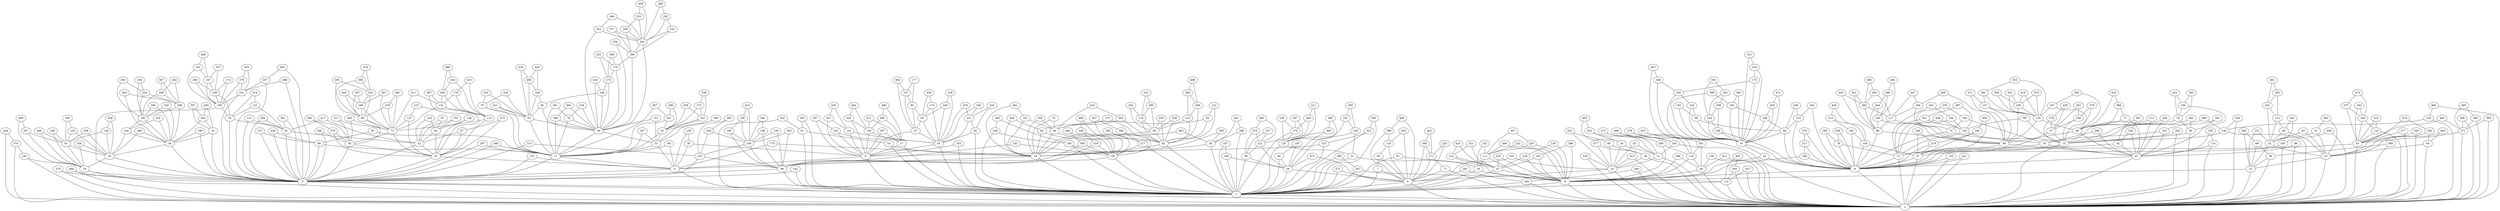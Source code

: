 strict graph G {
0;
1;
2;
4;
5;
6;
7;
8;
9;
10;
11;
12;
13;
14;
15;
16;
17;
18;
19;
20;
21;
22;
23;
24;
25;
26;
27;
28;
29;
30;
31;
32;
33;
34;
35;
36;
37;
38;
39;
40;
41;
42;
43;
44;
45;
46;
47;
48;
49;
50;
51;
52;
53;
54;
55;
56;
57;
58;
59;
60;
61;
62;
63;
64;
65;
66;
67;
68;
69;
70;
71;
72;
73;
74;
75;
76;
77;
78;
79;
80;
81;
82;
83;
84;
85;
86;
87;
88;
89;
90;
91;
92;
93;
94;
95;
96;
97;
98;
99;
100;
101;
102;
103;
104;
105;
106;
107;
108;
109;
110;
111;
112;
113;
114;
115;
116;
117;
118;
119;
120;
121;
122;
123;
124;
125;
126;
127;
128;
129;
130;
131;
132;
133;
134;
135;
136;
137;
138;
139;
140;
141;
142;
143;
144;
145;
146;
147;
148;
149;
150;
151;
152;
153;
154;
155;
156;
157;
158;
159;
160;
161;
162;
163;
164;
165;
166;
167;
168;
169;
170;
171;
172;
173;
174;
175;
176;
177;
178;
179;
180;
181;
182;
183;
184;
185;
186;
187;
188;
189;
190;
191;
192;
193;
194;
195;
196;
197;
198;
199;
200;
201;
202;
203;
204;
205;
206;
207;
208;
209;
210;
211;
212;
213;
214;
215;
216;
217;
218;
219;
220;
221;
222;
223;
224;
225;
226;
227;
228;
229;
230;
231;
232;
233;
234;
235;
236;
237;
238;
239;
240;
241;
242;
243;
244;
245;
246;
247;
248;
249;
250;
251;
252;
253;
254;
255;
256;
257;
258;
259;
260;
261;
262;
263;
264;
265;
266;
267;
268;
269;
270;
271;
272;
273;
274;
275;
276;
277;
278;
279;
280;
281;
282;
283;
284;
285;
286;
287;
288;
289;
290;
291;
292;
293;
294;
295;
296;
297;
298;
299;
300;
301;
302;
303;
304;
305;
306;
307;
308;
309;
310;
311;
312;
313;
314;
315;
316;
317;
318;
319;
320;
321;
322;
323;
324;
325;
326;
327;
328;
329;
330;
331;
332;
333;
334;
335;
336;
337;
338;
339;
340;
341;
342;
343;
344;
345;
346;
347;
348;
349;
350;
351;
352;
353;
354;
355;
356;
357;
358;
359;
360;
361;
362;
363;
364;
365;
366;
367;
368;
369;
370;
371;
372;
373;
374;
375;
376;
377;
378;
379;
380;
381;
382;
383;
384;
385;
386;
387;
388;
389;
390;
391;
392;
393;
394;
395;
396;
397;
398;
399;
400;
401;
402;
403;
404;
405;
406;
407;
408;
409;
410;
411;
412;
413;
414;
415;
416;
417;
418;
419;
420;
421;
422;
423;
424;
425;
426;
427;
428;
429;
430;
431;
432;
433;
434;
435;
436;
437;
438;
439;
440;
441;
442;
443;
444;
445;
446;
447;
448;
449;
450;
451;
452;
453;
454;
455;
456;
457;
458;
459;
460;
461;
462;
463;
464;
465;
466;
467;
468;
469;
470;
471;
472;
473;
474;
475;
476;
477;
478;
479;
480;
481;
482;
483;
484;
485;
486;
487;
488;
489;
490;
491;
492;
493;
494;
495;
496;
497;
498;
499;
500;
224 -- 209;
402 -- 171;
216 -- 70;
183 -- 88;
155 -- 8;
301 -- 0;
127 -- 73;
83 -- 64;
308 -- 55;
30 -- 8;
472 -- 430;
345 -- 2;
259 -- 217;
489 -- 126;
126 -- 1;
458 -- 202;
134 -- 13;
349 -- 27;
81 -- 1;
413 -- 10;
385 -- 267;
381 -- 70;
274 -- 37;
58 -- 2;
220 -- 6;
15 -- 2;
84 -- 14;
307 -- 91;
410 -- 79;
55 -- 41;
316 -- 251;
257 -- 212;
411 -- 120;
336 -- 335;
368 -- 179;
427 -- 114;
55 -- 8;
239 -- 95;
221 -- 11;
155 -- 2;
230 -- 136;
110 -- 2;
119 -- 56;
262 -- 15;
104 -- 29;
159 -- 40;
455 -- 16;
370 -- 212;
79 -- 58;
62 -- 14;
200 -- 113;
275 -- 43;
322 -- 38;
130 -- 4;
226 -- 30;
101 -- 64;
377 -- 202;
280 -- 95;
396 -- 143;
152 -- 18;
432 -- 68;
170 -- 4;
190 -- 185;
381 -- 11;
449 -- 161;
187 -- 11;
24 -- 6;
444 -- 374;
50 -- 0;
411 -- 265;
20 -- 12;
93 -- 65;
38 -- 11;
416 -- 34;
274 -- 15;
302 -- 88;
488 -- 116;
148 -- 85;
132 -- 113;
315 -- 9;
285 -- 271;
398 -- 119;
170 -- 14;
38 -- 31;
266 -- 264;
62 -- 1;
293 -- 169;
222 -- 33;
268 -- 109;
169 -- 110;
263 -- 34;
50 -- 23;
102 -- 99;
106 -- 79;
346 -- 11;
35 -- 9;
156 -- 124;
250 -- 222;
342 -- 8;
191 -- 120;
415 -- 108;
107 -- 57;
313 -- 0;
69 -- 59;
103 -- 41;
375 -- 62;
484 -- 0;
499 -- 230;
77 -- 41;
448 -- 91;
451 -- 13;
167 -- 1;
261 -- 116;
150 -- 46;
395 -- 117;
408 -- 5;
439 -- 274;
139 -- 99;
211 -- 184;
227 -- 127;
43 -- 2;
424 -- 47;
313 -- 102;
490 -- 206;
60 -- 26;
406 -- 269;
496 -- 181;
90 -- 0;
137 -- 0;
347 -- 176;
434 -- 75;
149 -- 1;
71 -- 5;
350 -- 125;
378 -- 50;
158 -- 72;
474 -- 25;
158 -- 55;
19 -- 0;
193 -- 35;
97 -- 94;
117 -- 49;
251 -- 35;
485 -- 285;
305 -- 34;
392 -- 237;
373 -- 12;
226 -- 189;
91 -- 29;
114 -- 2;
131 -- 0;
314 -- 43;
461 -- 162;
331 -- 30;
217 -- 1;
198 -- 108;
471 -- 105;
124 -- 98;
284 -- 61;
473 -- 275;
299 -- 2;
324 -- 136;
187 -- 31;
117 -- 88;
382 -- 15;
32 -- 25;
464 -- 126;
437 -- 126;
120 -- 1;
394 -- 300;
387 -- 15;
304 -- 99;
445 -- 271;
213 -- 154;
219 -- 27;
452 -- 95;
221 -- 53;
182 -- 34;
323 -- 1;
380 -- 217;
252 -- 60;
433 -- 334;
195 -- 115;
205 -- 14;
268 -- 100;
436 -- 8;
22 -- 2;
10 -- 5;
378 -- 23;
441 -- 88;
467 -- 220;
255 -- 53;
338 -- 273;
18 -- 1;
494 -- 111;
17 -- 9;
267 -- 114;
176 -- 1;
405 -- 196;
47 -- 1;
298 -- 226;
343 -- 251;
375 -- 84;
353 -- 42;
244 -- 13;
33 -- 31;
177 -- 107;
324 -- 2;
431 -- 244;
88 -- 49;
383 -- 215;
168 -- 66;
129 -- 6;
173 -- 148;
333 -- 10;
141 -- 35;
339 -- 128;
135 -- 49;
487 -- 451;
249 -- 65;
372 -- 23;
439 -- 37;
10 -- 2;
78 -- 13;
480 -- 19;
372 -- 67;
428 -- 13;
335 -- 2;
154 -- 8;
472 -- 30;
47 -- 6;
71 -- 2;
314 -- 110;
486 -- 200;
456 -- 260;
450 -- 45;
380 -- 126;
403 -- 88;
406 -- 53;
162 -- 32;
243 -- 38;
264 -- 183;
258 -- 35;
462 -- 105;
147 -- 109;
213 -- 180;
422 -- 16;
329 -- 2;
208 -- 188;
257 -- 96;
432 -- 388;
113 -- 73;
260 -- 219;
454 -- 84;
356 -- 332;
440 -- 202;
167 -- 149;
470 -- 238;
120 -- 21;
52 -- 23;
247 -- 181;
210 -- 8;
64 -- 14;
288 -- 1;
45 -- 34;
458 -- 233;
334 -- 64;
116 -- 6;
309 -- 28;
336 -- 2;
108 -- 99;
16 -- 12;
288 -- 36;
46 -- 1;
455 -- 422;
480 -- 307;
418 -- 238;
185 -- 108;
182 -- 144;
393 -- 25;
199 -- 34;
96 -- 28;
122 -- 62;
291 -- 157;
217 -- 126;
271 -- 2;
363 -- 79;
386 -- 309;
135 -- 68;
417 -- 61;
431 -- 13;
443 -- 73;
404 -- 209;
94 -- 52;
236 -- 210;
236 -- 66;
9 -- 4;
203 -- 173;
358 -- 29;
373 -- 165;
125 -- 29;
351 -- 37;
97 -- 52;
210 -- 66;
143 -- 47;
74 -- 0;
308 -- 41;
34 -- 29;
282 -- 48;
54 -- 14;
206 -- 17;
414 -- 74;
289 -- 182;
194 -- 2;
85 -- 38;
126 -- 99;
354 -- 291;
128 -- 120;
409 -- 160;
440 -- 322;
481 -- 101;
6 -- 1;
7 -- 5;
26 -- 10;
296 -- 40;
445 -- 43;
282 -- 32;
44 -- 2;
438 -- 95;
425 -- 181;
72 -- 55;
91 -- 19;
276 -- 72;
277 -- 43;
171 -- 71;
207 -- 80;
345 -- 114;
247 -- 0;
250 -- 33;
436 -- 78;
450 -- 263;
312 -- 118;
430 -- 30;
19 -- 2;
160 -- 117;
290 -- 33;
86 -- 2;
197 -- 9;
331 -- 254;
318 -- 10;
138 -- 23;
51 -- 32;
175 -- 156;
147 -- 100;
340 -- 140;
138 -- 94;
164 -- 14;
356 -- 226;
374 -- 2;
300 -- 11;
125 -- 91;
11 -- 4;
394 -- 38;
240 -- 2;
108 -- 102;
37 -- 13;
426 -- 146;
449 -- 147;
61 -- 0;
109 -- 100;
113 -- 23;
128 -- 21;
479 -- 73;
212 -- 28;
106 -- 58;
318 -- 2;
441 -- 302;
298 -- 189;
75 -- 53;
70 -- 38;
14 -- 4;
269 -- 53;
465 -- 378;
98 -- 30;
348 -- 30;
301 -- 61;
463 -- 14;
228 -- 140;
140 -- 126;
123 -- 48;
0 -- 2;
70 -- 11;
75 -- 11;
92 -- 90;
330 -- 224;
99 -- 0;
112 -- 41;
185 -- 99;
266 -- 183;
369 -- 34;
249 -- 35;
475 -- 28;
180 -- 154;
189 -- 8;
100 -- 74;
27 -- 2;
291 -- 135;
215 -- 62;
326 -- 9;
204 -- 102;
174 -- 65;
478 -- 253;
382 -- 58;
293 -- 43;
188 -- 38;
316 -- 82;
365 -- 2;
263 -- 45;
363 -- 106;
215 -- 95;
307 -- 19;
81 -- 54;
133 -- 4;
12 -- 10;
145 -- 30;
42 -- 41;
370 -- 96;
464 -- 384;
57 -- 35;
229 -- 176;
84 -- 62;
202 -- 188;
353 -- 41;
156 -- 30;
218 -- 129;
63 -- 32;
144 -- 29;
422 -- 12;
412 -- 2;
199 -- 0;
321 -- 214;
496 -- 0;
271 -- 43;
101 -- 14;
30 -- 24;
121 -- 61;
344 -- 108;
21 -- 18;
211 -- 8;
243 -- 148;
390 -- 253;
470 -- 135;
321 -- 47;
228 -- 1;
265 -- 120;
407 -- 30;
80 -- 50;
335 -- 13;
408 -- 398;
423 -- 178;
40 -- 6;
5 -- 1;
246 -- 116;
151 -- 31;
122 -- 83;
139 -- 108;
41 -- 2;
36 -- 1;
270 -- 0;
109 -- 74;
454 -- 14;
46 -- 28;
389 -- 30;
235 -- 47;
297 -- 0;
342 -- 210;
351 -- 248;
453 -- 119;
178 -- 113;
231 -- 22;
495 -- 253;
232 -- 188;
166 -- 91;
315 -- 1;
104 -- 19;
118 -- 95;
146 -- 29;
330 -- 182;
89 -- 4;
223 -- 111;
63 -- 25;
181 -- 100;
371 -- 49;
371 -- 157;
457 -- 73;
466 -- 15;
329 -- 43;
254 -- 30;
311 -- 73;
377 -- 188;
491 -- 73;
365 -- 271;
295 -- 224;
48 -- 32;
33 -- 11;
42 -- 8;
319 -- 99;
360 -- 30;
368 -- 173;
234 -- 200;
286 -- 242;
444 -- 2;
161 -- 147;
23 -- 4;
73 -- 23;
131 -- 61;
48 -- 25;
430 -- 168;
410 -- 106;
273 -- 222;
456 -- 27;
69 -- 22;
36 -- 14;
162 -- 123;
264 -- 88;
482 -- 209;
476 -- 251;
476 -- 35;
486 -- 234;
401 -- 36;
292 -- 183;
34 -- 0;
245 -- 30;
376 -- 8;
160 -- 49;
165 -- 12;
284 -- 0;
66 -- 8;
384 -- 126;
12 -- 2;
421 -- 8;
209 -- 182;
245 -- 168;
492 -- 204;
311 -- 132;
105 -- 9;
303 -- 238;
466 -- 136;
183 -- 49;
129 -- 47;
145 -- 98;
37 -- 15;
482 -- 289;
184 -- 8;
59 -- 22;
239 -- 62;
67 -- 23;
253 -- 196;
188 -- 179;
209 -- 34;
280 -- 118;
179 -- 173;
205 -- 36;
379 -- 181;
459 -- 174;
491 -- 479;
96 -- 1;
494 -- 6;
333 -- 5;
487 -- 134;
391 -- 135;
362 -- 69;
174 -- 35;
389 -- 245;
468 -- 2;
471 -- 17;
83 -- 62;
95 -- 62;
399 -- 5;
252 -- 10;
51 -- 25;
429 -- 154;
286 -- 202;
332 -- 298;
425 -- 379;
7 -- 1;
325 -- 261;
66 -- 30;
354 -- 135;
469 -- 44;
388 -- 77;
281 -- 1;
446 -- 0;
477 -- 10;
485 -- 271;
341 -- 41;
45 -- 0;
100 -- 0;
478 -- 390;
442 -- 269;
499 -- 2;
310 -- 52;
214 -- 6;
137 -- 90;
242 -- 232;
273 -- 33;
349 -- 219;
401 -- 288;
405 -- 80;
244 -- 134;
105 -- 17;
357 -- 45;
399 -- 171;
143 -- 6;
25 -- 2;
404 -- 34;
392 -- 68;
299 -- 271;
177 -- 93;
176 -- 120;
216 -- 38;
303 -- 135;
242 -- 202;
292 -- 266;
132 -- 73;
361 -- 353;
420 -- 0;
5 -- 2;
379 -- 100;
390 -- 80;
163 -- 1;
248 -- 15;
159 -- 2;
82 -- 35;
238 -- 49;
305 -- 182;
146 -- 91;
204 -- 108;
61 -- 52;
60 -- 10;
261 -- 40;
115 -- 2;
278 -- 165;
11 -- 0;
95 -- 14;
102 -- 0;
433 -- 64;
76 -- 64;
498 -- 306;
231 -- 32;
312 -- 280;
0 -- 1;
225 -- 5;
208 -- 202;
229 -- 120;
8 -- 2;
258 -- 249;
111 -- 6;
352 -- 1;
157 -- 135;
153 -- 52;
31 -- 11;
154 -- 27;
73 -- 50;
362 -- 22;
412 -- 40;
164 -- 64;
332 -- 226;
413 -- 2;
89 -- 11;
457 -- 196;
220 -- 111;
317 -- 50;
49 -- 8;
181 -- 0;
398 -- 5;
133 -- 0;
275 -- 169;
127 -- 23;
43 -- 27;
98 -- 66;
150 -- 28;
297 -- 11;
230 -- 2;
319 -- 126;
407 -- 348;
238 -- 135;
347 -- 120;
148 -- 38;
142 -- 1;
495 -- 80;
58 -- 15;
287 -- 201;
68 -- 41;
294 -- 68;
300 -- 38;
463 -- 36;
492 -- 102;
212 -- 96;
461 -- 283;
281 -- 194;
153 -- 94;
99 -- 1;
173 -- 38;
364 -- 107;
337 -- 109;
397 -- 193;
194 -- 1;
364 -- 57;
361 -- 42;
327 -- 141;
103 -- 55;
13 -- 8;
31 -- 4;
279 -- 248;
424 -- 214;
443 -- 50;
124 -- 30;
201 -- 33;
304 -- 108;
32 -- 22;
114 -- 1;
302 -- 117;
276 -- 158;
285 -- 2;
448 -- 19;
383 -- 306;
64 -- 62;
325 -- 116;
40 -- 2;
340 -- 228;
334 -- 62;
374 -- 192;
115 -- 41;
393 -- 51;
56 -- 7;
140 -- 1;
434 -- 53;
157 -- 49;
161 -- 100;
184 -- 6;
192 -- 2;
272 -- 1;
171 -- 5;
203 -- 179;
348 -- 156;
18 -- 6;
465 -- 50;
256 -- 44;
403 -- 302;
419 -- 406;
192 -- 19;
65 -- 57;
459 -- 65;
437 -- 380;
359 -- 188;
415 -- 190;
198 -- 99;
35 -- 1;
477 -- 26;
172 -- 109;
270 -- 2;
166 -- 19;
397 -- 9;
197 -- 17;
317 -- 73;
287 -- 11;
343 -- 35;
29 -- 0;
82 -- 1;
376 -- 211;
489 -- 328;
214 -- 47;
483 -- 212;
93 -- 57;
123 -- 32;
29 -- 19;
328 -- 319;
112 -- 68;
222 -- 31;
402 -- 399;
24 -- 8;
366 -- 33;
498 -- 383;
500 -- 1;
260 -- 27;
346 -- 0;
26 -- 2;
248 -- 37;
423 -- 113;
283 -- 123;
339 -- 191;
49 -- 41;
86 -- 41;
269 -- 85;
179 -- 38;
283 -- 162;
296 -- 6;
142 -- 0;
294 -- 41;
237 -- 135;
196 -- 80;
92 -- 11;
200 -- 132;
310 -- 94;
429 -- 213;
57 -- 9;
338 -- 222;
9 -- 1;
28 -- 1;
481 -- 14;
350 -- 91;
490 -- 17;
360 -- 245;
237 -- 68;
152 -- 111;
190 -- 108;
219 -- 8;
267 -- 1;
290 -- 201;
65 -- 35;
52 -- 0;
341 -- 103;
435 -- 327;
479 -- 80;
151 -- 38;
16 -- 10;
367 -- 209;
136 -- 15;
500 -- 323;
79 -- 15;
255 -- 75;
435 -- 141;
241 -- 99;
400 -- 247;
320 -- 182;
163 -- 9;
289 -- 209;
366 -- 31;
130 -- 39;
85 -- 53;
87 -- 47;
6 -- 2;
111 -- 18;
107 -- 93;
488 -- 246;
206 -- 105;
141 -- 9;
67 -- 52;
416 -- 144;
80 -- 73;
110 -- 43;
483 -- 370;
27 -- 8;
409 -- 49;
53 -- 38;
41 -- 8;
359 -- 38;
306 -- 62;
59 -- 2;
78 -- 8;
387 -- 134;
90 -- 11;
262 -- 2;
20 -- 10;
328 -- 126;
17 -- 1;
323 -- 315;
178 -- 132;
191 -- 128;
475 -- 5;
74 -- 61;
256 -- 25;
309 -- 212;
320 -- 34;
447 -- 117;
88 -- 8;
326 -- 105;
418 -- 135;
484 -- 2;
56 -- 5;
76 -- 14;
116 -- 40;
233 -- 202;
357 -- 263;
201 -- 11;
369 -- 29;
400 -- 0;
469 -- 25;
94 -- 23;
186 -- 8;
53 -- 11;
396 -- 6;
442 -- 406;
337 -- 147;
196 -- 73;
474 -- 256;
1 -- 2;
497 -- 113;
232 -- 202;
225 -- 171;
385 -- 1;
352 -- 81;
460 -- 395;
54 -- 1;
460 -- 302;
149 -- 28;
118 -- 62;
202 -- 38;
223 -- 6;
195 -- 41;
77 -- 68;
278 -- 2;
427 -- 2;
8 -- 6;
438 -- 62;
452 -- 118;
68 -- 49;
254 -- 175;
121 -- 74;
180 -- 8;
344 -- 198;
414 -- 121;
218 -- 6;
241 -- 126;
355 -- 81;
386 -- 28;
23 -- 0;
4 -- 0;
39 -- 9;
367 -- 289;
186 -- 78;
462 -- 326;
240 -- 194;
246 -- 6;
272 -- 5;
306 -- 215;
21 -- 1;
119 -- 5;
277 -- 2;
419 -- 53;
446 -- 50;
168 -- 30;
13 -- 2;
25 -- 22;
72 -- 8;
165 -- 2;
355 -- 1;
417 -- 52;
172 -- 100;
426 -- 29;
358 -- 91;
497 -- 132;
144 -- 34;
453 -- 5;
388 -- 68;
493 -- 345;
189 -- 30;
39 -- 4;
207 -- 196;
447 -- 160;
169 -- 43;
136 -- 2;
235 -- 6;
259 -- 126;
322 -- 202;
395 -- 302;
451 -- 134;
234 -- 113;
134 -- 15;
428 -- 134;
295 -- 182;
4 -- 1;
473 -- 169;
14 -- 1;
193 -- 9;
279 -- 15;
327 -- 9;
87 -- 1;
253 -- 80;
391 -- 238;
22 -- 6;
265 -- 176;
384 -- 99;
421 -- 2;
28 -- 5;
467 -- 111;
468 -- 59;
493 -- 114;
251 -- 82;
420 -- 90;
175 -- 30;
227 -- 23;
233 -- 208;
15 -- 13;
224 -- 182;
44 -- 25;
}
